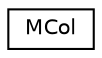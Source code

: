 digraph G
{
  edge [fontname="Helvetica",fontsize="10",labelfontname="Helvetica",labelfontsize="10"];
  node [fontname="Helvetica",fontsize="10",shape=record];
  rankdir=LR;
  Node1 [label="MCol",height=0.2,width=0.4,color="black", fillcolor="white", style="filled",URL="$db/d33/structMCol.html"];
}

